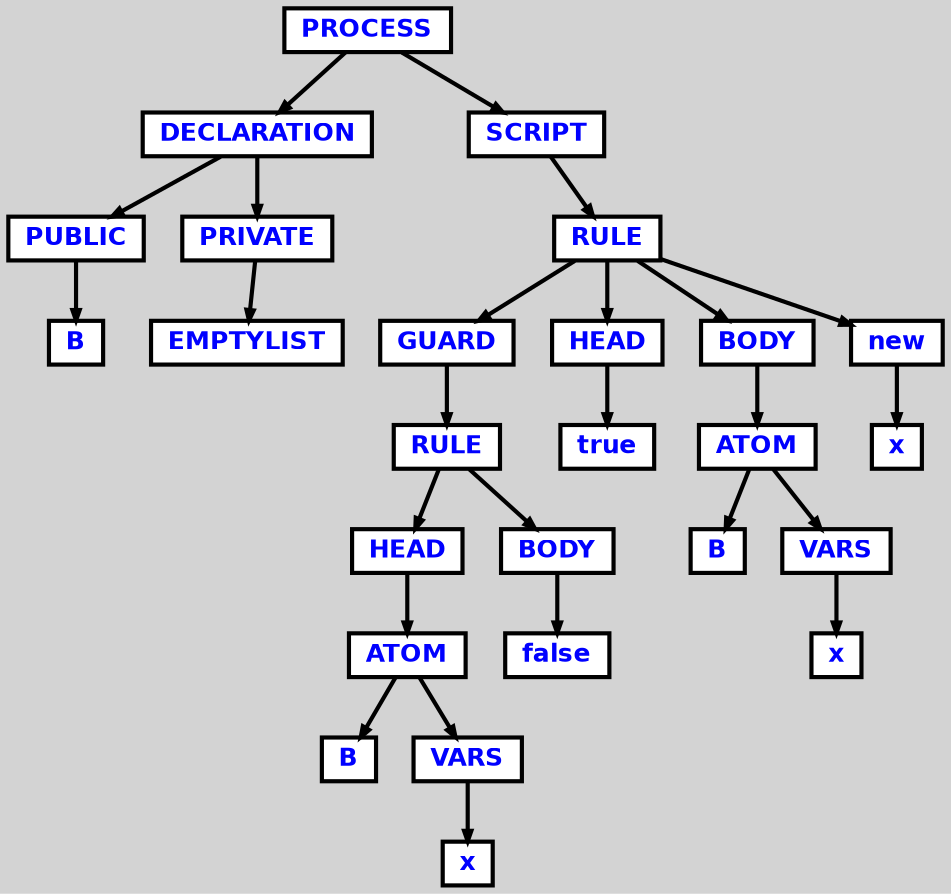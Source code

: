 digraph {

	ordering=out;
	ranksep=.4;
	bgcolor="lightgrey"; node [shape=box, fixedsize=false, fontsize=12, fontname="Helvetica-bold", fontcolor="blue"
		width=.25, height=.25, color="black", fillcolor="white", style="filled, solid, bold"];
	edge [arrowsize=.5, color="black", style="bold"]

  n0 [label="PROCESS"];
  n1 [label="DECLARATION"];
  n1 [label="DECLARATION"];
  n2 [label="PUBLIC"];
  n2 [label="PUBLIC"];
  n3 [label="B"];
  n4 [label="PRIVATE"];
  n4 [label="PRIVATE"];
  n5 [label="EMPTYLIST"];
  n6 [label="SCRIPT"];
  n6 [label="SCRIPT"];
  n7 [label="RULE"];
  n7 [label="RULE"];
  n8 [label="GUARD"];
  n8 [label="GUARD"];
  n9 [label="RULE"];
  n9 [label="RULE"];
  n10 [label="HEAD"];
  n10 [label="HEAD"];
  n11 [label="ATOM"];
  n11 [label="ATOM"];
  n12 [label="B"];
  n13 [label="VARS"];
  n13 [label="VARS"];
  n14 [label="x"];
  n15 [label="BODY"];
  n15 [label="BODY"];
  n16 [label="false"];
  n17 [label="HEAD"];
  n17 [label="HEAD"];
  n18 [label="true"];
  n19 [label="BODY"];
  n19 [label="BODY"];
  n20 [label="ATOM"];
  n20 [label="ATOM"];
  n21 [label="B"];
  n22 [label="VARS"];
  n22 [label="VARS"];
  n23 [label="x"];
  n24 [label="new"];
  n24 [label="new"];
  n25 [label="x"];

  n0 -> n1 // "PROCESS" -> "DECLARATION"
  n1 -> n2 // "DECLARATION" -> "PUBLIC"
  n2 -> n3 // "PUBLIC" -> "B"
  n1 -> n4 // "DECLARATION" -> "PRIVATE"
  n4 -> n5 // "PRIVATE" -> "EMPTYLIST"
  n0 -> n6 // "PROCESS" -> "SCRIPT"
  n6 -> n7 // "SCRIPT" -> "RULE"
  n7 -> n8 // "RULE" -> "GUARD"
  n8 -> n9 // "GUARD" -> "RULE"
  n9 -> n10 // "RULE" -> "HEAD"
  n10 -> n11 // "HEAD" -> "ATOM"
  n11 -> n12 // "ATOM" -> "B"
  n11 -> n13 // "ATOM" -> "VARS"
  n13 -> n14 // "VARS" -> "x"
  n9 -> n15 // "RULE" -> "BODY"
  n15 -> n16 // "BODY" -> "false"
  n7 -> n17 // "RULE" -> "HEAD"
  n17 -> n18 // "HEAD" -> "true"
  n7 -> n19 // "RULE" -> "BODY"
  n19 -> n20 // "BODY" -> "ATOM"
  n20 -> n21 // "ATOM" -> "B"
  n20 -> n22 // "ATOM" -> "VARS"
  n22 -> n23 // "VARS" -> "x"
  n7 -> n24 // "RULE" -> "new"
  n24 -> n25 // "new" -> "x"

}
